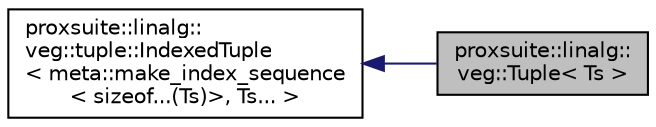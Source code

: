 digraph "proxsuite::linalg::veg::Tuple&lt; Ts &gt;"
{
 // LATEX_PDF_SIZE
  bgcolor="transparent";
  edge [fontname="Helvetica",fontsize="10",labelfontname="Helvetica",labelfontsize="10"];
  node [fontname="Helvetica",fontsize="10",shape=record];
  rankdir="LR";
  Node1 [label="proxsuite::linalg::\lveg::Tuple\< Ts \>",height=0.2,width=0.4,color="black", fillcolor="grey75", style="filled", fontcolor="black",tooltip=" "];
  Node2 -> Node1 [dir="back",color="midnightblue",fontsize="10",style="solid",fontname="Helvetica"];
  Node2 [label="proxsuite::linalg::\lveg::tuple::IndexedTuple\l\< meta::make_index_sequence\l\< sizeof...(Ts)\>, Ts... \>",height=0.2,width=0.4,color="black",URL="$structproxsuite_1_1linalg_1_1veg_1_1tuple_1_1_indexed_tuple.html",tooltip=" "];
}
